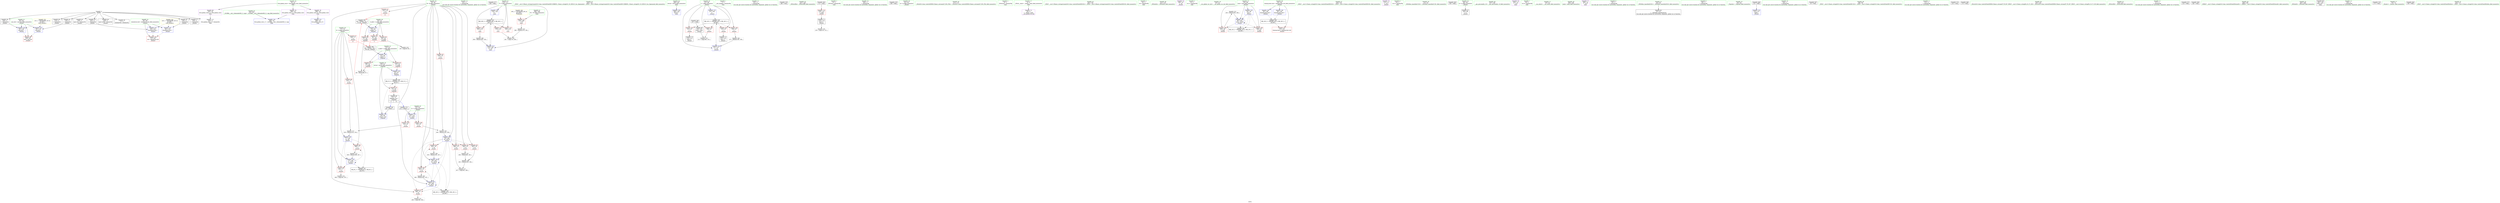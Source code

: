 digraph "SVFG" {
	label="SVFG";

	Node0x55b1c5b77a30 [shape=record,color=grey,label="{NodeID: 0\nNullPtr}"];
	Node0x55b1c5b77a30 -> Node0x55b1c5b944c0[style=solid];
	Node0x55b1c5b77a30 -> Node0x55b1c5b945c0[style=solid];
	Node0x55b1c5b77a30 -> Node0x55b1c5b94690[style=solid];
	Node0x55b1c5b77a30 -> Node0x55b1c5b94760[style=solid];
	Node0x55b1c5b77a30 -> Node0x55b1c5b94830[style=solid];
	Node0x55b1c5b77a30 -> Node0x55b1c5b94900[style=solid];
	Node0x55b1c5b77a30 -> Node0x55b1c5b949d0[style=solid];
	Node0x55b1c5b77a30 -> Node0x55b1c5b94aa0[style=solid];
	Node0x55b1c5b77a30 -> Node0x55b1c5b94b70[style=solid];
	Node0x55b1c5b77a30 -> Node0x55b1c5b987a0[style=solid];
	Node0x55b1c5b93610 [shape=record,color=red,label="{NodeID: 97\n198\<--79\n\<--B\n_Z4calcv\n}"];
	Node0x55b1c5b93610 -> Node0x55b1c5b9fa10[style=solid];
	Node0x55b1c5b90f60 [shape=record,color=green,label="{NodeID: 14\n142\<--1\n\<--dummyObj\nCan only get source location for instruction, argument, global var or function.}"];
	Node0x55b1c5bba860 [shape=record,color=black,label="{NodeID: 277\n284 = PHI()\n}"];
	Node0x55b1c5b93150 [shape=record,color=red,label="{NodeID: 111\n279\<--268\n\<--TC\nmain\n}"];
	Node0x55b1c5b93150 -> Node0x55b1c5b9ef90[style=solid];
	Node0x55b1c5b91b10 [shape=record,color=green,label="{NodeID: 28\n77\<--78\nA\<--A_field_insensitive\n_Z4calcv\n}"];
	Node0x55b1c5b91b10 -> Node0x55b1c5b95ee0[style=solid];
	Node0x55b1c5b91b10 -> Node0x55b1c5b95fb0[style=solid];
	Node0x55b1c5b91b10 -> Node0x55b1c5b96080[style=solid];
	Node0x55b1c5b91b10 -> Node0x55b1c5b96150[style=solid];
	Node0x55b1c5b91b10 -> Node0x55b1c5b990c0[style=solid];
	Node0x55b1c5b91b10 -> Node0x55b1c5b994d0[style=solid];
	Node0x55b1c5b9e690 [shape=record,color=grey,label="{NodeID: 208\n294 = Binary(293, 138, )\n}"];
	Node0x55b1c5b9e690 -> Node0x55b1c5b99b50[style=solid];
	Node0x55b1c5b98e50 [shape=record,color=blue,label="{NodeID: 125\n85\<--132\nehselector.slot\<--\n_Z4calcv\n}"];
	Node0x55b1c5b98e50 -> Node0x55b1c5b93880[style=dashed];
	Node0x55b1c5b92730 [shape=record,color=green,label="{NodeID: 42\n143\<--144\n_ZNSt7__cxx1119basic_istringstreamIcSt11char_traitsIcESaIcEEC1ERKNS_12basic_stringIcS2_S3_EESt13_Ios_Openmode\<--_ZNSt7__cxx1119basic_istringstreamIcSt11char_traitsIcESaIcEEC1ERKNS_12basic_stringIcS2_S3_EESt13_Ios_Openmode_field_insensitive\n}"];
	Node0x55b1c5b999b0 [shape=record,color=blue,label="{NodeID: 139\n266\<--104\nretval\<--\nmain\n}"];
	Node0x55b1c5b944c0 [shape=record,color=black,label="{NodeID: 56\n2\<--3\ndummyVal\<--dummyVal\n}"];
	Node0x55b1c5baa660 [shape=record,color=black,label="{NodeID: 236\nMR_2V_3 = PHI(MR_2V_4, MR_2V_2, )\npts\{51 \}\n}"];
	Node0x55b1c5baa660 -> Node0x55b1c5b95a00[style=dashed];
	Node0x55b1c5b95080 [shape=record,color=black,label="{NodeID: 70\n114\<--113\nconv2\<--\n_Z4calcv\n}"];
	Node0x55b1c5b95c70 [shape=record,color=red,label="{NodeID: 84\n58\<--54\n\<--b.addr\n_Z3gcdxx\n}"];
	Node0x55b1c5b95c70 -> Node0x55b1c5b9f710[style=solid];
	Node0x55b1c5b88570 [shape=record,color=green,label="{NodeID: 1\n7\<--1\n__dso_handle\<--dummyObj\nGlob }"];
	Node0x55b1c5b936e0 [shape=record,color=red,label="{NodeID: 98\n205\<--79\n\<--B\n_Z4calcv\n}"];
	Node0x55b1c5b936e0 -> Node0x55b1c5b9e290[style=solid];
	Node0x55b1c5b90ff0 [shape=record,color=green,label="{NodeID: 15\n187\<--1\n\<--dummyObj\nCan only get source location for instruction, argument, global var or function.}"];
	Node0x55b1c5bba960 [shape=record,color=black,label="{NodeID: 278\n286 = PHI()\n}"];
	Node0x55b1c5b93220 [shape=record,color=red,label="{NodeID: 112\n278\<--270\n\<--T\nmain\n}"];
	Node0x55b1c5b93220 -> Node0x55b1c5b9f890[style=solid];
	Node0x55b1c5b91be0 [shape=record,color=green,label="{NodeID: 29\n79\<--80\nB\<--B_field_insensitive\n_Z4calcv\n}"];
	Node0x55b1c5b91be0 -> Node0x55b1c5b96220[style=solid];
	Node0x55b1c5b91be0 -> Node0x55b1c5b962f0[style=solid];
	Node0x55b1c5b91be0 -> Node0x55b1c5b963c0[style=solid];
	Node0x55b1c5b91be0 -> Node0x55b1c5b96490[style=solid];
	Node0x55b1c5b91be0 -> Node0x55b1c5b96560[style=solid];
	Node0x55b1c5b91be0 -> Node0x55b1c5b93540[style=solid];
	Node0x55b1c5b91be0 -> Node0x55b1c5b93610[style=solid];
	Node0x55b1c5b91be0 -> Node0x55b1c5b936e0[style=solid];
	Node0x55b1c5b91be0 -> Node0x55b1c5b99190[style=solid];
	Node0x55b1c5b91be0 -> Node0x55b1c5b995a0[style=solid];
	Node0x55b1c5b91be0 -> Node0x55b1c5b99810[style=solid];
	Node0x55b1c5b9e810 [shape=record,color=grey,label="{NodeID: 209\n193 = Binary(192, 187, )\n}"];
	Node0x55b1c5b9e810 -> Node0x55b1c5b995a0[style=solid];
	Node0x55b1c5b98f20 [shape=record,color=blue,label="{NodeID: 126\n87\<--137\ni\<--inc\n_Z4calcv\n}"];
	Node0x55b1c5b98f20 -> Node0x55b1c5ba7e60[style=dashed];
	Node0x55b1c5b92830 [shape=record,color=green,label="{NodeID: 43\n147\<--148\n_ZNSirsERx\<--_ZNSirsERx_field_insensitive\n}"];
	Node0x55b1c5b99a80 [shape=record,color=blue,label="{NodeID: 140\n270\<--138\nT\<--\nmain\n}"];
	Node0x55b1c5b99a80 -> Node0x55b1c5ba6f60[style=dashed];
	Node0x55b1c5b945c0 [shape=record,color=black,label="{NodeID: 57\n129\<--3\n\<--dummyVal\n_Z4calcv\n}"];
	Node0x55b1c5b95150 [shape=record,color=black,label="{NodeID: 71\n119\<--118\nconv5\<--\n_Z4calcv\n}"];
	Node0x55b1c5b95150 -> Node0x55b1c5b9f290[style=solid];
	Node0x55b1c5b95d40 [shape=record,color=red,label="{NodeID: 85\n65\<--54\n\<--b.addr\n_Z3gcdxx\n|{<s0>3}}"];
	Node0x55b1c5b95d40:s0 -> Node0x55b1c5bbab30[style=solid,color=red];
	Node0x55b1c5b88600 [shape=record,color=green,label="{NodeID: 2\n8\<--1\n_ZSt3cin\<--dummyObj\nGlob }"];
	Node0x55b1c5b937b0 [shape=record,color=red,label="{NodeID: 99\n226\<--83\nexn\<--exn.slot\n_Z4calcv\n}"];
	Node0x55b1c5b91080 [shape=record,color=green,label="{NodeID: 16\n200\<--1\n\<--dummyObj\nCan only get source location for instruction, argument, global var or function.}"];
	Node0x55b1c5bbaa60 [shape=record,color=black,label="{NodeID: 279\n290 = PHI()\n}"];
	Node0x55b1c5b932f0 [shape=record,color=red,label="{NodeID: 113\n285\<--270\n\<--T\nmain\n}"];
	Node0x55b1c5b91cb0 [shape=record,color=green,label="{NodeID: 30\n81\<--82\nin\<--in_field_insensitive\n_Z4calcv\n}"];
	Node0x55b1c5b9e990 [shape=record,color=grey,label="{NodeID: 210\n68 = Binary(66, 67, )\n|{<s0>3}}"];
	Node0x55b1c5b9e990:s0 -> Node0x55b1c5bbadc0[style=solid,color=red];
	Node0x55b1c5b98ff0 [shape=record,color=blue,label="{NodeID: 127\n91\<--152\nG\<--call17\n_Z4calcv\n}"];
	Node0x55b1c5b98ff0 -> Node0x55b1c5b93c90[style=dashed];
	Node0x55b1c5b98ff0 -> Node0x55b1c5b92d40[style=dashed];
	Node0x55b1c5b92930 [shape=record,color=green,label="{NodeID: 44\n171\<--172\n_ZStlsISt11char_traitsIcEERSt13basic_ostreamIcT_ES5_PKc\<--_ZStlsISt11char_traitsIcEERSt13basic_ostreamIcT_ES5_PKc_field_insensitive\n}"];
	Node0x55b1c5b99b50 [shape=record,color=blue,label="{NodeID: 141\n270\<--294\nT\<--inc\nmain\n}"];
	Node0x55b1c5b99b50 -> Node0x55b1c5ba6f60[style=dashed];
	Node0x55b1c5b94690 [shape=record,color=black,label="{NodeID: 58\n130\<--3\n\<--dummyVal\n_Z4calcv\n}"];
	Node0x55b1c5b94690 -> Node0x55b1c5b98d80[style=solid];
	Node0x55b1c5b95220 [shape=record,color=black,label="{NodeID: 72\n124\<--123\nconv7\<--\n_Z4calcv\n}"];
	Node0x55b1c5b95e10 [shape=record,color=red,label="{NodeID: 86\n67\<--54\n\<--b.addr\n_Z3gcdxx\n}"];
	Node0x55b1c5b95e10 -> Node0x55b1c5b9e990[style=solid];
	Node0x55b1c5b880c0 [shape=record,color=green,label="{NodeID: 3\n9\<--1\n_ZSt4cout\<--dummyObj\nGlob }"];
	Node0x55b1c5b93880 [shape=record,color=red,label="{NodeID: 100\n227\<--85\nsel\<--ehselector.slot\n_Z4calcv\n}"];
	Node0x55b1c5b91110 [shape=record,color=green,label="{NodeID: 17\n4\<--6\n_ZStL8__ioinit\<--_ZStL8__ioinit_field_insensitive\nGlob }"];
	Node0x55b1c5b91110 -> Node0x55b1c5b952f0[style=solid];
	Node0x55b1c5bbab30 [shape=record,color=black,label="{NodeID: 280\n48 = PHI(65, 150, )\n0th arg _Z3gcdxx }"];
	Node0x55b1c5bbab30 -> Node0x55b1c5b988a0[style=solid];
	Node0x55b1c5b933c0 [shape=record,color=red,label="{NodeID: 114\n293\<--270\n\<--T\nmain\n}"];
	Node0x55b1c5b933c0 -> Node0x55b1c5b9e690[style=solid];
	Node0x55b1c5b91d80 [shape=record,color=green,label="{NodeID: 31\n83\<--84\nexn.slot\<--exn.slot_field_insensitive\n_Z4calcv\n}"];
	Node0x55b1c5b91d80 -> Node0x55b1c5b937b0[style=solid];
	Node0x55b1c5b91d80 -> Node0x55b1c5b98d80[style=solid];
	Node0x55b1c5b91d80 -> Node0x55b1c5b99330[style=solid];
	Node0x55b1c5b9eb10 [shape=record,color=grey,label="{NodeID: 211\n156 = Binary(155, 154, )\n}"];
	Node0x55b1c5b9eb10 -> Node0x55b1c5b990c0[style=solid];
	Node0x55b1c5b990c0 [shape=record,color=blue,label="{NodeID: 128\n77\<--156\nA\<--div\n_Z4calcv\n}"];
	Node0x55b1c5b990c0 -> Node0x55b1c5b96080[style=dashed];
	Node0x55b1c5b990c0 -> Node0x55b1c5b96150[style=dashed];
	Node0x55b1c5b990c0 -> Node0x55b1c5b994d0[style=dashed];
	Node0x55b1c5b990c0 -> Node0x55b1c5babf60[style=dashed];
	Node0x55b1c5b92a30 [shape=record,color=green,label="{NodeID: 45\n181\<--182\n_ZNSt7__cxx1119basic_istringstreamIcSt11char_traitsIcESaIcEED1Ev\<--_ZNSt7__cxx1119basic_istringstreamIcSt11char_traitsIcESaIcEED1Ev_field_insensitive\n}"];
	Node0x55b1c5ba6f60 [shape=record,color=black,label="{NodeID: 225\nMR_28V_3 = PHI(MR_28V_4, MR_28V_2, )\npts\{271 \}\n}"];
	Node0x55b1c5ba6f60 -> Node0x55b1c5b93220[style=dashed];
	Node0x55b1c5ba6f60 -> Node0x55b1c5b932f0[style=dashed];
	Node0x55b1c5ba6f60 -> Node0x55b1c5b933c0[style=dashed];
	Node0x55b1c5ba6f60 -> Node0x55b1c5b99b50[style=dashed];
	Node0x55b1c5b94760 [shape=record,color=black,label="{NodeID: 59\n132\<--3\n\<--dummyVal\n_Z4calcv\n}"];
	Node0x55b1c5b94760 -> Node0x55b1c5b98e50[style=solid];
	Node0x55b1c5b952f0 [shape=record,color=purple,label="{NodeID: 73\n29\<--4\n\<--_ZStL8__ioinit\n__cxx_global_var_init\n}"];
	Node0x55b1c5baec60 [shape=record,color=yellow,style=double,label="{NodeID: 253\n12V_1 = ENCHI(MR_12V_0)\npts\{84 \}\nFun[_Z4calcv]}"];
	Node0x55b1c5baec60 -> Node0x55b1c5b98d80[style=dashed];
	Node0x55b1c5baec60 -> Node0x55b1c5b99330[style=dashed];
	Node0x55b1c5b95ee0 [shape=record,color=red,label="{NodeID: 87\n150\<--77\n\<--A\n_Z4calcv\n|{<s0>12}}"];
	Node0x55b1c5b95ee0:s0 -> Node0x55b1c5bbab30[style=solid,color=red];
	Node0x55b1c5b88150 [shape=record,color=green,label="{NodeID: 4\n10\<--1\n.str\<--dummyObj\nGlob }"];
	Node0x55b1c5b93950 [shape=record,color=red,label="{NodeID: 101\n106\<--87\n\<--i\n_Z4calcv\n}"];
	Node0x55b1c5b93950 -> Node0x55b1c5b9f110[style=solid];
	Node0x55b1c5b911a0 [shape=record,color=green,label="{NodeID: 18\n18\<--22\nllvm.global_ctors\<--llvm.global_ctors_field_insensitive\nGlob }"];
	Node0x55b1c5b911a0 -> Node0x55b1c5b95700[style=solid];
	Node0x55b1c5b911a0 -> Node0x55b1c5b95800[style=solid];
	Node0x55b1c5b911a0 -> Node0x55b1c5b95900[style=solid];
	Node0x55b1c5bbadc0 [shape=record,color=black,label="{NodeID: 281\n49 = PHI(68, 151, )\n1st arg _Z3gcdxx }"];
	Node0x55b1c5bbadc0 -> Node0x55b1c5b98970[style=solid];
	Node0x55b1c5b98650 [shape=record,color=blue,label="{NodeID: 115\n308\<--19\nllvm.global_ctors_0\<--\nGlob }"];
	Node0x55b1c5b91e50 [shape=record,color=green,label="{NodeID: 32\n85\<--86\nehselector.slot\<--ehselector.slot_field_insensitive\n_Z4calcv\n}"];
	Node0x55b1c5b91e50 -> Node0x55b1c5b93880[style=solid];
	Node0x55b1c5b91e50 -> Node0x55b1c5b98e50[style=solid];
	Node0x55b1c5b91e50 -> Node0x55b1c5b99400[style=solid];
	Node0x55b1c5b9ec90 [shape=record,color=grey,label="{NodeID: 212\n190 = Binary(189, 187, )\n}"];
	Node0x55b1c5b9ec90 -> Node0x55b1c5b994d0[style=solid];
	Node0x55b1c5b99190 [shape=record,color=blue,label="{NodeID: 129\n79\<--160\nB\<--div18\n_Z4calcv\n}"];
	Node0x55b1c5b99190 -> Node0x55b1c5b963c0[style=dashed];
	Node0x55b1c5b99190 -> Node0x55b1c5b96490[style=dashed];
	Node0x55b1c5b99190 -> Node0x55b1c5b96560[style=dashed];
	Node0x55b1c5b99190 -> Node0x55b1c5b93540[style=dashed];
	Node0x55b1c5b99190 -> Node0x55b1c5b93610[style=dashed];
	Node0x55b1c5b99190 -> Node0x55b1c5b936e0[style=dashed];
	Node0x55b1c5b99190 -> Node0x55b1c5b995a0[style=dashed];
	Node0x55b1c5b99190 -> Node0x55b1c5b99810[style=dashed];
	Node0x55b1c5b99190 -> Node0x55b1c5bac460[style=dashed];
	Node0x55b1c5b92b30 [shape=record,color=green,label="{NodeID: 46\n211\<--212\n_ZNSolsEx\<--_ZNSolsEx_field_insensitive\n}"];
	Node0x55b1c5b94830 [shape=record,color=black,label="{NodeID: 60\n175\<--3\n\<--dummyVal\n_Z4calcv\n}"];
	Node0x55b1c5b953c0 [shape=record,color=purple,label="{NodeID: 74\n169\<--10\n\<--.str\n_Z4calcv\n}"];
	Node0x55b1c5baed40 [shape=record,color=yellow,style=double,label="{NodeID: 254\n14V_1 = ENCHI(MR_14V_0)\npts\{86 \}\nFun[_Z4calcv]}"];
	Node0x55b1c5baed40 -> Node0x55b1c5b98e50[style=dashed];
	Node0x55b1c5baed40 -> Node0x55b1c5b99400[style=dashed];
	Node0x55b1c5b95fb0 [shape=record,color=red,label="{NodeID: 88\n155\<--77\n\<--A\n_Z4calcv\n}"];
	Node0x55b1c5b95fb0 -> Node0x55b1c5b9eb10[style=solid];
	Node0x55b1c5b85d50 [shape=record,color=green,label="{NodeID: 5\n12\<--1\n.str.1\<--dummyObj\nGlob }"];
	Node0x55b1c5b93a20 [shape=record,color=red,label="{NodeID: 102\n113\<--87\n\<--i\n_Z4calcv\n}"];
	Node0x55b1c5b93a20 -> Node0x55b1c5b95080[style=solid];
	Node0x55b1c5b912a0 [shape=record,color=green,label="{NodeID: 19\n23\<--24\n__cxx_global_var_init\<--__cxx_global_var_init_field_insensitive\n}"];
	Node0x55b1c5bbb7e0 [shape=record,color=black,label="{NodeID: 282\n69 = PHI(47, )\n}"];
	Node0x55b1c5bbb7e0 -> Node0x55b1c5b98b10[style=solid];
	Node0x55b1c5b986e0 [shape=record,color=blue,label="{NodeID: 116\n309\<--20\nllvm.global_ctors_1\<--_GLOBAL__sub_I_Alexander86_0_1.cpp\nGlob }"];
	Node0x55b1c5b91f20 [shape=record,color=green,label="{NodeID: 33\n87\<--88\ni\<--i_field_insensitive\n_Z4calcv\n}"];
	Node0x55b1c5b91f20 -> Node0x55b1c5b93950[style=solid];
	Node0x55b1c5b91f20 -> Node0x55b1c5b93a20[style=solid];
	Node0x55b1c5b91f20 -> Node0x55b1c5b93af0[style=solid];
	Node0x55b1c5b91f20 -> Node0x55b1c5b93bc0[style=solid];
	Node0x55b1c5b91f20 -> Node0x55b1c5b98be0[style=solid];
	Node0x55b1c5b91f20 -> Node0x55b1c5b98f20[style=solid];
	Node0x55b1c5b9ee10 [shape=record,color=grey,label="{NodeID: 213\n203 = Binary(202, 200, )\n}"];
	Node0x55b1c5b9ee10 -> Node0x55b1c5b99740[style=solid];
	Node0x55b1c5b99260 [shape=record,color=blue,label="{NodeID: 130\n93\<--138\ncleanup.dest.slot\<--\n_Z4calcv\n}"];
	Node0x55b1c5b99260 -> Node0x55b1c5bac960[style=dashed];
	Node0x55b1c5b92c30 [shape=record,color=green,label="{NodeID: 47\n219\<--220\n_ZNSt7__cxx1112basic_stringIcSt11char_traitsIcESaIcEED1Ev\<--_ZNSt7__cxx1112basic_stringIcSt11char_traitsIcESaIcEED1Ev_field_insensitive\n}"];
	Node0x55b1c5b94900 [shape=record,color=black,label="{NodeID: 61\n176\<--3\n\<--dummyVal\n_Z4calcv\n}"];
	Node0x55b1c5b94900 -> Node0x55b1c5b99330[style=solid];
	Node0x55b1c5babf60 [shape=record,color=black,label="{NodeID: 241\nMR_8V_3 = PHI(MR_8V_4, MR_8V_2, )\npts\{78 \}\n}"];
	Node0x55b1c5b95490 [shape=record,color=purple,label="{NodeID: 75\n213\<--12\n\<--.str.1\n_Z4calcv\n}"];
	Node0x55b1c5b96080 [shape=record,color=red,label="{NodeID: 89\n185\<--77\n\<--A\n_Z4calcv\n}"];
	Node0x55b1c5b96080 -> Node0x55b1c5b9f590[style=solid];
	Node0x55b1c5b85de0 [shape=record,color=green,label="{NodeID: 6\n14\<--1\n.str.2\<--dummyObj\nGlob }"];
	Node0x55b1c5b93af0 [shape=record,color=red,label="{NodeID: 103\n123\<--87\n\<--i\n_Z4calcv\n}"];
	Node0x55b1c5b93af0 -> Node0x55b1c5b95220[style=solid];
	Node0x55b1c5b913a0 [shape=record,color=green,label="{NodeID: 20\n27\<--28\n_ZNSt8ios_base4InitC1Ev\<--_ZNSt8ios_base4InitC1Ev_field_insensitive\n}"];
	Node0x55b1c5bbb950 [shape=record,color=black,label="{NodeID: 283\n100 = PHI()\n}"];
	Node0x55b1c5b987a0 [shape=record,color=blue, style = dotted,label="{NodeID: 117\n310\<--3\nllvm.global_ctors_2\<--dummyVal\nGlob }"];
	Node0x55b1c5b91ff0 [shape=record,color=green,label="{NodeID: 34\n89\<--90\nis\<--is_field_insensitive\n_Z4calcv\n}"];
	Node0x55b1c5b91ff0 -> Node0x55b1c5b94e10[style=solid];
	Node0x55b1c5b9ef90 [shape=record,color=grey,label="{NodeID: 214\n280 = Binary(279, 138, )\n}"];
	Node0x55b1c5b9ef90 -> Node0x55b1c5b9f890[style=solid];
	Node0x55b1c5b99330 [shape=record,color=blue,label="{NodeID: 131\n83\<--176\nexn.slot\<--\n_Z4calcv\n}"];
	Node0x55b1c5b99330 -> Node0x55b1c5b937b0[style=dashed];
	Node0x55b1c5b93d50 [shape=record,color=green,label="{NodeID: 48\n237\<--238\n__gxx_personality_v0\<--__gxx_personality_v0_field_insensitive\n}"];
	Node0x55b1c5ba7e60 [shape=record,color=black,label="{NodeID: 228\nMR_16V_3 = PHI(MR_16V_4, MR_16V_2, )\npts\{88 \}\n}"];
	Node0x55b1c5ba7e60 -> Node0x55b1c5b93950[style=dashed];
	Node0x55b1c5ba7e60 -> Node0x55b1c5b93a20[style=dashed];
	Node0x55b1c5ba7e60 -> Node0x55b1c5b93af0[style=dashed];
	Node0x55b1c5ba7e60 -> Node0x55b1c5b93bc0[style=dashed];
	Node0x55b1c5ba7e60 -> Node0x55b1c5b98f20[style=dashed];
	Node0x55b1c5b949d0 [shape=record,color=black,label="{NodeID: 62\n178\<--3\n\<--dummyVal\n_Z4calcv\n}"];
	Node0x55b1c5b949d0 -> Node0x55b1c5b99400[style=solid];
	Node0x55b1c5bac460 [shape=record,color=black,label="{NodeID: 242\nMR_10V_3 = PHI(MR_10V_6, MR_10V_2, )\npts\{80 \}\n}"];
	Node0x55b1c5b95560 [shape=record,color=purple,label="{NodeID: 76\n283\<--14\n\<--.str.2\nmain\n}"];
	Node0x55b1c5b96150 [shape=record,color=red,label="{NodeID: 90\n189\<--77\n\<--A\n_Z4calcv\n}"];
	Node0x55b1c5b96150 -> Node0x55b1c5b9ec90[style=solid];
	Node0x55b1c5b85e70 [shape=record,color=green,label="{NodeID: 7\n16\<--1\n.str.3\<--dummyObj\nGlob }"];
	Node0x55b1c5b93bc0 [shape=record,color=red,label="{NodeID: 104\n136\<--87\n\<--i\n_Z4calcv\n}"];
	Node0x55b1c5b93bc0 -> Node0x55b1c5b97430[style=solid];
	Node0x55b1c5b914a0 [shape=record,color=green,label="{NodeID: 21\n33\<--34\n__cxa_atexit\<--__cxa_atexit_field_insensitive\n}"];
	Node0x55b1c5bbba20 [shape=record,color=black,label="{NodeID: 284\n107 = PHI()\n}"];
	Node0x55b1c5bbba20 -> Node0x55b1c5b94fb0[style=solid];
	Node0x55b1c5b988a0 [shape=record,color=blue,label="{NodeID: 118\n52\<--48\na.addr\<--a\n_Z3gcdxx\n}"];
	Node0x55b1c5b988a0 -> Node0x55b1c5b95ad0[style=dashed];
	Node0x55b1c5b988a0 -> Node0x55b1c5b95ba0[style=dashed];
	Node0x55b1c5b920c0 [shape=record,color=green,label="{NodeID: 35\n91\<--92\nG\<--G_field_insensitive\n_Z4calcv\n}"];
	Node0x55b1c5b920c0 -> Node0x55b1c5b93c90[style=solid];
	Node0x55b1c5b920c0 -> Node0x55b1c5b92d40[style=solid];
	Node0x55b1c5b920c0 -> Node0x55b1c5b98ff0[style=solid];
	Node0x55b1c5b9f110 [shape=record,color=grey,label="{NodeID: 215\n111 = cmp(106, 110, )\n}"];
	Node0x55b1c5b99400 [shape=record,color=blue,label="{NodeID: 132\n85\<--178\nehselector.slot\<--\n_Z4calcv\n}"];
	Node0x55b1c5b99400 -> Node0x55b1c5b93880[style=dashed];
	Node0x55b1c5b93e50 [shape=record,color=green,label="{NodeID: 49\n263\<--264\nmain\<--main_field_insensitive\n}"];
	Node0x55b1c5b94aa0 [shape=record,color=black,label="{NodeID: 63\n228\<--3\nlpad.val\<--dummyVal\n_Z4calcv\n}"];
	Node0x55b1c5bac960 [shape=record,color=black,label="{NodeID: 243\nMR_20V_3 = PHI(MR_20V_4, MR_20V_2, )\npts\{94 \}\n}"];
	Node0x55b1c5bac960 -> Node0x55b1c5b92e10[style=dashed];
	Node0x55b1c5b95630 [shape=record,color=purple,label="{NodeID: 77\n289\<--16\n\<--.str.3\nmain\n}"];
	Node0x55b1c5b96220 [shape=record,color=red,label="{NodeID: 91\n151\<--79\n\<--B\n_Z4calcv\n|{<s0>12}}"];
	Node0x55b1c5b96220:s0 -> Node0x55b1c5bbadc0[style=solid,color=red];
	Node0x55b1c5b86060 [shape=record,color=green,label="{NodeID: 8\n19\<--1\n\<--dummyObj\nCan only get source location for instruction, argument, global var or function.}"];
	Node0x55b1c5b93c90 [shape=record,color=red,label="{NodeID: 105\n154\<--91\n\<--G\n_Z4calcv\n}"];
	Node0x55b1c5b93c90 -> Node0x55b1c5b9eb10[style=solid];
	Node0x55b1c5b915a0 [shape=record,color=green,label="{NodeID: 22\n32\<--38\n_ZNSt8ios_base4InitD1Ev\<--_ZNSt8ios_base4InitD1Ev_field_insensitive\n}"];
	Node0x55b1c5b915a0 -> Node0x55b1c5b94c40[style=solid];
	Node0x55b1c5bbbaf0 [shape=record,color=black,label="{NodeID: 285\n115 = PHI()\n}"];
	Node0x55b1c5bbbaf0 -> Node0x55b1c5b93080[style=solid];
	Node0x55b1c5b98970 [shape=record,color=blue,label="{NodeID: 119\n54\<--49\nb.addr\<--b\n_Z3gcdxx\n}"];
	Node0x55b1c5b98970 -> Node0x55b1c5b95c70[style=dashed];
	Node0x55b1c5b98970 -> Node0x55b1c5b95d40[style=dashed];
	Node0x55b1c5b98970 -> Node0x55b1c5b95e10[style=dashed];
	Node0x55b1c5b92190 [shape=record,color=green,label="{NodeID: 36\n93\<--94\ncleanup.dest.slot\<--cleanup.dest.slot_field_insensitive\n_Z4calcv\n}"];
	Node0x55b1c5b92190 -> Node0x55b1c5b92e10[style=solid];
	Node0x55b1c5b92190 -> Node0x55b1c5b99260[style=solid];
	Node0x55b1c5b92190 -> Node0x55b1c5b998e0[style=solid];
	Node0x55b1c5b9f290 [shape=record,color=grey,label="{NodeID: 216\n120 = cmp(119, 121, )\n}"];
	Node0x55b1c5b994d0 [shape=record,color=blue,label="{NodeID: 133\n77\<--190\nA\<--div25\n_Z4calcv\n}"];
	Node0x55b1c5b994d0 -> Node0x55b1c5b96080[style=dashed];
	Node0x55b1c5b994d0 -> Node0x55b1c5b96150[style=dashed];
	Node0x55b1c5b994d0 -> Node0x55b1c5b994d0[style=dashed];
	Node0x55b1c5b994d0 -> Node0x55b1c5babf60[style=dashed];
	Node0x55b1c5b93f50 [shape=record,color=green,label="{NodeID: 50\n266\<--267\nretval\<--retval_field_insensitive\nmain\n}"];
	Node0x55b1c5b93f50 -> Node0x55b1c5b999b0[style=solid];
	Node0x55b1c5b94b70 [shape=record,color=black,label="{NodeID: 64\n229\<--3\nlpad.val38\<--dummyVal\n_Z4calcv\n}"];
	Node0x55b1c5bace60 [shape=record,color=black,label="{NodeID: 244\nMR_22V_2 = PHI(MR_22V_4, MR_22V_1, )\npts\{96 \}\n}"];
	Node0x55b1c5b95700 [shape=record,color=purple,label="{NodeID: 78\n308\<--18\nllvm.global_ctors_0\<--llvm.global_ctors\nGlob }"];
	Node0x55b1c5b95700 -> Node0x55b1c5b98650[style=solid];
	Node0x55b1c5b962f0 [shape=record,color=red,label="{NodeID: 92\n159\<--79\n\<--B\n_Z4calcv\n}"];
	Node0x55b1c5b962f0 -> Node0x55b1c5b972b0[style=solid];
	Node0x55b1c5b860f0 [shape=record,color=green,label="{NodeID: 9\n60\<--1\n\<--dummyObj\nCan only get source location for instruction, argument, global var or function.}"];
	Node0x55b1c5b92d40 [shape=record,color=red,label="{NodeID: 106\n158\<--91\n\<--G\n_Z4calcv\n}"];
	Node0x55b1c5b92d40 -> Node0x55b1c5b972b0[style=solid];
	Node0x55b1c5b916a0 [shape=record,color=green,label="{NodeID: 23\n45\<--46\n_Z3gcdxx\<--_Z3gcdxx_field_insensitive\n}"];
	Node0x55b1c5bbbbc0 [shape=record,color=black,label="{NodeID: 286\n125 = PHI()\n}"];
	Node0x55b1c5bbbbc0 -> Node0x55b1c5b98cb0[style=solid];
	Node0x55b1c5b972b0 [shape=record,color=grey,label="{NodeID: 203\n160 = Binary(159, 158, )\n}"];
	Node0x55b1c5b972b0 -> Node0x55b1c5b99190[style=solid];
	Node0x55b1c5b98a40 [shape=record,color=blue,label="{NodeID: 120\n50\<--62\nretval\<--\n_Z3gcdxx\n}"];
	Node0x55b1c5b98a40 -> Node0x55b1c5baa660[style=dashed];
	Node0x55b1c5b92260 [shape=record,color=green,label="{NodeID: 37\n95\<--96\nnum\<--num_field_insensitive\n_Z4calcv\n}"];
	Node0x55b1c5b92260 -> Node0x55b1c5b92ee0[style=solid];
	Node0x55b1c5b92260 -> Node0x55b1c5b92fb0[style=solid];
	Node0x55b1c5b92260 -> Node0x55b1c5b99670[style=solid];
	Node0x55b1c5b92260 -> Node0x55b1c5b99740[style=solid];
	Node0x55b1c5b9f410 [shape=record,color=grey,label="{NodeID: 217\n167 = cmp(165, 166, )\n}"];
	Node0x55b1c5b995a0 [shape=record,color=blue,label="{NodeID: 134\n79\<--193\nB\<--div26\n_Z4calcv\n}"];
	Node0x55b1c5b995a0 -> Node0x55b1c5b93540[style=dashed];
	Node0x55b1c5b995a0 -> Node0x55b1c5b93610[style=dashed];
	Node0x55b1c5b995a0 -> Node0x55b1c5b936e0[style=dashed];
	Node0x55b1c5b995a0 -> Node0x55b1c5b995a0[style=dashed];
	Node0x55b1c5b995a0 -> Node0x55b1c5b99810[style=dashed];
	Node0x55b1c5b995a0 -> Node0x55b1c5bac460[style=dashed];
	Node0x55b1c5b94020 [shape=record,color=green,label="{NodeID: 51\n268\<--269\nTC\<--TC_field_insensitive\nmain\n}"];
	Node0x55b1c5b94020 -> Node0x55b1c5b93150[style=solid];
	Node0x55b1c5b94c40 [shape=record,color=black,label="{NodeID: 65\n31\<--32\n\<--_ZNSt8ios_base4InitD1Ev\nCan only get source location for instruction, argument, global var or function.}"];
	Node0x55b1c5b95800 [shape=record,color=purple,label="{NodeID: 79\n309\<--18\nllvm.global_ctors_1\<--llvm.global_ctors\nGlob }"];
	Node0x55b1c5b95800 -> Node0x55b1c5b986e0[style=solid];
	Node0x55b1c5b963c0 [shape=record,color=red,label="{NodeID: 93\n162\<--79\n\<--B\n_Z4calcv\n}"];
	Node0x55b1c5b963c0 -> Node0x55b1c5b9e390[style=solid];
	Node0x55b1c5b86180 [shape=record,color=green,label="{NodeID: 10\n104\<--1\n\<--dummyObj\nCan only get source location for instruction, argument, global var or function.}"];
	Node0x55b1c5bb99d0 [shape=record,color=black,label="{NodeID: 273\n152 = PHI(47, )\n}"];
	Node0x55b1c5bb99d0 -> Node0x55b1c5b98ff0[style=solid];
	Node0x55b1c5b92e10 [shape=record,color=red,label="{NodeID: 107\n221\<--93\ncleanup.dest\<--cleanup.dest.slot\n_Z4calcv\n}"];
	Node0x55b1c5b917a0 [shape=record,color=green,label="{NodeID: 24\n50\<--51\nretval\<--retval_field_insensitive\n_Z3gcdxx\n}"];
	Node0x55b1c5b917a0 -> Node0x55b1c5b95a00[style=solid];
	Node0x55b1c5b917a0 -> Node0x55b1c5b98a40[style=solid];
	Node0x55b1c5b917a0 -> Node0x55b1c5b98b10[style=solid];
	Node0x55b1c5bbbcc0 [shape=record,color=black,label="{NodeID: 287\n30 = PHI()\n}"];
	Node0x55b1c5b97430 [shape=record,color=grey,label="{NodeID: 204\n137 = Binary(136, 138, )\n}"];
	Node0x55b1c5b97430 -> Node0x55b1c5b98f20[style=solid];
	Node0x55b1c5b98b10 [shape=record,color=blue,label="{NodeID: 121\n50\<--69\nretval\<--call\n_Z3gcdxx\n}"];
	Node0x55b1c5b98b10 -> Node0x55b1c5baa660[style=dashed];
	Node0x55b1c5b92330 [shape=record,color=green,label="{NodeID: 38\n98\<--99\n_ZNSt7__cxx1112basic_stringIcSt11char_traitsIcESaIcEEC1Ev\<--_ZNSt7__cxx1112basic_stringIcSt11char_traitsIcESaIcEEC1Ev_field_insensitive\n}"];
	Node0x55b1c5b9f590 [shape=record,color=grey,label="{NodeID: 218\n186 = cmp(185, 187, )\n}"];
	Node0x55b1c5b99670 [shape=record,color=blue,label="{NodeID: 135\n95\<--60\nnum\<--\n_Z4calcv\n}"];
	Node0x55b1c5b99670 -> Node0x55b1c5b92ee0[style=dashed];
	Node0x55b1c5b99670 -> Node0x55b1c5b92fb0[style=dashed];
	Node0x55b1c5b99670 -> Node0x55b1c5b99740[style=dashed];
	Node0x55b1c5b99670 -> Node0x55b1c5bace60[style=dashed];
	Node0x55b1c5b940f0 [shape=record,color=green,label="{NodeID: 52\n270\<--271\nT\<--T_field_insensitive\nmain\n}"];
	Node0x55b1c5b940f0 -> Node0x55b1c5b93220[style=solid];
	Node0x55b1c5b940f0 -> Node0x55b1c5b932f0[style=solid];
	Node0x55b1c5b940f0 -> Node0x55b1c5b933c0[style=solid];
	Node0x55b1c5b940f0 -> Node0x55b1c5b99a80[style=solid];
	Node0x55b1c5b940f0 -> Node0x55b1c5b99b50[style=solid];
	Node0x55b1c5b94d40 [shape=record,color=black,label="{NodeID: 66\n47\<--72\n_Z3gcdxx_ret\<--\n_Z3gcdxx\n|{<s0>3|<s1>12}}"];
	Node0x55b1c5b94d40:s0 -> Node0x55b1c5bbb7e0[style=solid,color=blue];
	Node0x55b1c5b94d40:s1 -> Node0x55b1c5bb99d0[style=solid,color=blue];
	Node0x55b1c5baddd0 [shape=record,color=yellow,style=double,label="{NodeID: 246\n26V_1 = ENCHI(MR_26V_0)\npts\{269 \}\nFun[main]}"];
	Node0x55b1c5baddd0 -> Node0x55b1c5b93150[style=dashed];
	Node0x55b1c5b95900 [shape=record,color=purple,label="{NodeID: 80\n310\<--18\nllvm.global_ctors_2\<--llvm.global_ctors\nGlob }"];
	Node0x55b1c5b95900 -> Node0x55b1c5b987a0[style=solid];
	Node0x55b1c5b96490 [shape=record,color=red,label="{NodeID: 94\n163\<--79\n\<--B\n_Z4calcv\n}"];
	Node0x55b1c5b96490 -> Node0x55b1c5b9e510[style=solid];
	Node0x55b1c5b86250 [shape=record,color=green,label="{NodeID: 11\n121\<--1\n\<--dummyObj\nCan only get source location for instruction, argument, global var or function.}"];
	Node0x55b1c5bba5f0 [shape=record,color=black,label="{NodeID: 274\n210 = PHI()\n}"];
	Node0x55b1c5b92ee0 [shape=record,color=red,label="{NodeID: 108\n202\<--95\n\<--num\n_Z4calcv\n}"];
	Node0x55b1c5b92ee0 -> Node0x55b1c5b9ee10[style=solid];
	Node0x55b1c5b91870 [shape=record,color=green,label="{NodeID: 25\n52\<--53\na.addr\<--a.addr_field_insensitive\n_Z3gcdxx\n}"];
	Node0x55b1c5b91870 -> Node0x55b1c5b95ad0[style=solid];
	Node0x55b1c5b91870 -> Node0x55b1c5b95ba0[style=solid];
	Node0x55b1c5b91870 -> Node0x55b1c5b988a0[style=solid];
	Node0x55b1c5bbbd90 [shape=record,color=black,label="{NodeID: 288\n170 = PHI()\n}"];
	Node0x55b1c5b9e290 [shape=record,color=grey,label="{NodeID: 205\n206 = Binary(205, 187, )\n}"];
	Node0x55b1c5b9e290 -> Node0x55b1c5b99810[style=solid];
	Node0x55b1c5b98be0 [shape=record,color=blue,label="{NodeID: 122\n87\<--104\ni\<--\n_Z4calcv\n}"];
	Node0x55b1c5b98be0 -> Node0x55b1c5ba7e60[style=dashed];
	Node0x55b1c5b92430 [shape=record,color=green,label="{NodeID: 39\n101\<--102\n_ZStrsIcSt11char_traitsIcESaIcEERSt13basic_istreamIT_T0_ES7_RNSt7__cxx1112basic_stringIS4_S5_T1_EE\<--_ZStrsIcSt11char_traitsIcESaIcEERSt13basic_istreamIT_T0_ES7_RNSt7__cxx1112basic_stringIS4_S5_T1_EE_field_insensitive\n}"];
	Node0x55b1c5b9f710 [shape=record,color=grey,label="{NodeID: 219\n59 = cmp(58, 60, )\n}"];
	Node0x55b1c5b99740 [shape=record,color=blue,label="{NodeID: 136\n95\<--203\nnum\<--inc30\n_Z4calcv\n}"];
	Node0x55b1c5b99740 -> Node0x55b1c5b92ee0[style=dashed];
	Node0x55b1c5b99740 -> Node0x55b1c5b92fb0[style=dashed];
	Node0x55b1c5b99740 -> Node0x55b1c5b99740[style=dashed];
	Node0x55b1c5b99740 -> Node0x55b1c5bace60[style=dashed];
	Node0x55b1c5b941c0 [shape=record,color=green,label="{NodeID: 53\n274\<--275\n_ZNSirsERi\<--_ZNSirsERi_field_insensitive\n}"];
	Node0x55b1c5b94e10 [shape=record,color=black,label="{NodeID: 67\n145\<--89\n\<--is\n_Z4calcv\n}"];
	Node0x55b1c5b95a00 [shape=record,color=red,label="{NodeID: 81\n72\<--50\n\<--retval\n_Z3gcdxx\n}"];
	Node0x55b1c5b95a00 -> Node0x55b1c5b94d40[style=solid];
	Node0x55b1c5b96560 [shape=record,color=red,label="{NodeID: 95\n166\<--79\n\<--B\n_Z4calcv\n}"];
	Node0x55b1c5b96560 -> Node0x55b1c5b9f410[style=solid];
	Node0x55b1c5b90e40 [shape=record,color=green,label="{NodeID: 12\n127\<--1\n\<--dummyObj\nCan only get source location for instruction, argument, global var or function.}"];
	Node0x55b1c5bba6c0 [shape=record,color=black,label="{NodeID: 275\n214 = PHI()\n}"];
	Node0x55b1c5b92fb0 [shape=record,color=red,label="{NodeID: 109\n209\<--95\n\<--num\n_Z4calcv\n}"];
	Node0x55b1c5b91940 [shape=record,color=green,label="{NodeID: 26\n54\<--55\nb.addr\<--b.addr_field_insensitive\n_Z3gcdxx\n}"];
	Node0x55b1c5b91940 -> Node0x55b1c5b95c70[style=solid];
	Node0x55b1c5b91940 -> Node0x55b1c5b95d40[style=solid];
	Node0x55b1c5b91940 -> Node0x55b1c5b95e10[style=solid];
	Node0x55b1c5b91940 -> Node0x55b1c5b98970[style=solid];
	Node0x55b1c5bbbe60 [shape=record,color=black,label="{NodeID: 289\n146 = PHI()\n}"];
	Node0x55b1c5b9e390 [shape=record,color=grey,label="{NodeID: 206\n165 = Binary(162, 164, )\n}"];
	Node0x55b1c5b9e390 -> Node0x55b1c5b9f410[style=solid];
	Node0x55b1c5b98cb0 [shape=record,color=blue,label="{NodeID: 123\n125\<--127\ncall9\<--\n_Z4calcv\n}"];
	Node0x55b1c5b92530 [shape=record,color=green,label="{NodeID: 40\n108\<--109\n_ZNKSt7__cxx1112basic_stringIcSt11char_traitsIcESaIcEE4sizeEv\<--_ZNKSt7__cxx1112basic_stringIcSt11char_traitsIcESaIcEE4sizeEv_field_insensitive\n}"];
	Node0x55b1c5b9f890 [shape=record,color=grey,label="{NodeID: 220\n281 = cmp(278, 280, )\n}"];
	Node0x55b1c5b99810 [shape=record,color=blue,label="{NodeID: 137\n79\<--206\nB\<--div31\n_Z4calcv\n}"];
	Node0x55b1c5b99810 -> Node0x55b1c5b93610[style=dashed];
	Node0x55b1c5b99810 -> Node0x55b1c5b936e0[style=dashed];
	Node0x55b1c5b99810 -> Node0x55b1c5b99810[style=dashed];
	Node0x55b1c5b99810 -> Node0x55b1c5bac460[style=dashed];
	Node0x55b1c5b942c0 [shape=record,color=green,label="{NodeID: 54\n287\<--288\n_ZNSolsEi\<--_ZNSolsEi_field_insensitive\n}"];
	Node0x55b1c5b94ee0 [shape=record,color=black,label="{NodeID: 68\n265\<--104\nmain_ret\<--\nmain\n}"];
	Node0x55b1c5b95ad0 [shape=record,color=red,label="{NodeID: 82\n62\<--52\n\<--a.addr\n_Z3gcdxx\n}"];
	Node0x55b1c5b95ad0 -> Node0x55b1c5b98a40[style=solid];
	Node0x55b1c5b93540 [shape=record,color=red,label="{NodeID: 96\n192\<--79\n\<--B\n_Z4calcv\n}"];
	Node0x55b1c5b93540 -> Node0x55b1c5b9e810[style=solid];
	Node0x55b1c5b90ed0 [shape=record,color=green,label="{NodeID: 13\n138\<--1\n\<--dummyObj\nCan only get source location for instruction, argument, global var or function.}"];
	Node0x55b1c5bba790 [shape=record,color=black,label="{NodeID: 276\n273 = PHI()\n}"];
	Node0x55b1c5b93080 [shape=record,color=red,label="{NodeID: 110\n118\<--115\n\<--call4\n_Z4calcv\n}"];
	Node0x55b1c5b93080 -> Node0x55b1c5b95150[style=solid];
	Node0x55b1c5b91a10 [shape=record,color=green,label="{NodeID: 27\n74\<--75\n_Z4calcv\<--_Z4calcv_field_insensitive\n}"];
	Node0x55b1c5bbbfc0 [shape=record,color=black,label="{NodeID: 290\n149 = PHI()\n}"];
	Node0x55b1c5b9e510 [shape=record,color=grey,label="{NodeID: 207\n164 = Binary(60, 163, )\n}"];
	Node0x55b1c5b9e510 -> Node0x55b1c5b9e390[style=solid];
	Node0x55b1c5b98d80 [shape=record,color=blue,label="{NodeID: 124\n83\<--130\nexn.slot\<--\n_Z4calcv\n}"];
	Node0x55b1c5b98d80 -> Node0x55b1c5b937b0[style=dashed];
	Node0x55b1c5b92630 [shape=record,color=green,label="{NodeID: 41\n116\<--117\n_ZNSt7__cxx1112basic_stringIcSt11char_traitsIcESaIcEEixEm\<--_ZNSt7__cxx1112basic_stringIcSt11char_traitsIcESaIcEEixEm_field_insensitive\n}"];
	Node0x55b1c5b9fa10 [shape=record,color=grey,label="{NodeID: 221\n199 = cmp(198, 200, )\n}"];
	Node0x55b1c5b998e0 [shape=record,color=blue,label="{NodeID: 138\n93\<--104\ncleanup.dest.slot\<--\n_Z4calcv\n}"];
	Node0x55b1c5b998e0 -> Node0x55b1c5bac960[style=dashed];
	Node0x55b1c5b943c0 [shape=record,color=green,label="{NodeID: 55\n20\<--304\n_GLOBAL__sub_I_Alexander86_0_1.cpp\<--_GLOBAL__sub_I_Alexander86_0_1.cpp_field_insensitive\n}"];
	Node0x55b1c5b943c0 -> Node0x55b1c5b986e0[style=solid];
	Node0x55b1c5b94fb0 [shape=record,color=black,label="{NodeID: 69\n110\<--107\nconv\<--call1\n_Z4calcv\n}"];
	Node0x55b1c5b94fb0 -> Node0x55b1c5b9f110[style=solid];
	Node0x55b1c5b95ba0 [shape=record,color=red,label="{NodeID: 83\n66\<--52\n\<--a.addr\n_Z3gcdxx\n}"];
	Node0x55b1c5b95ba0 -> Node0x55b1c5b9e990[style=solid];
}

